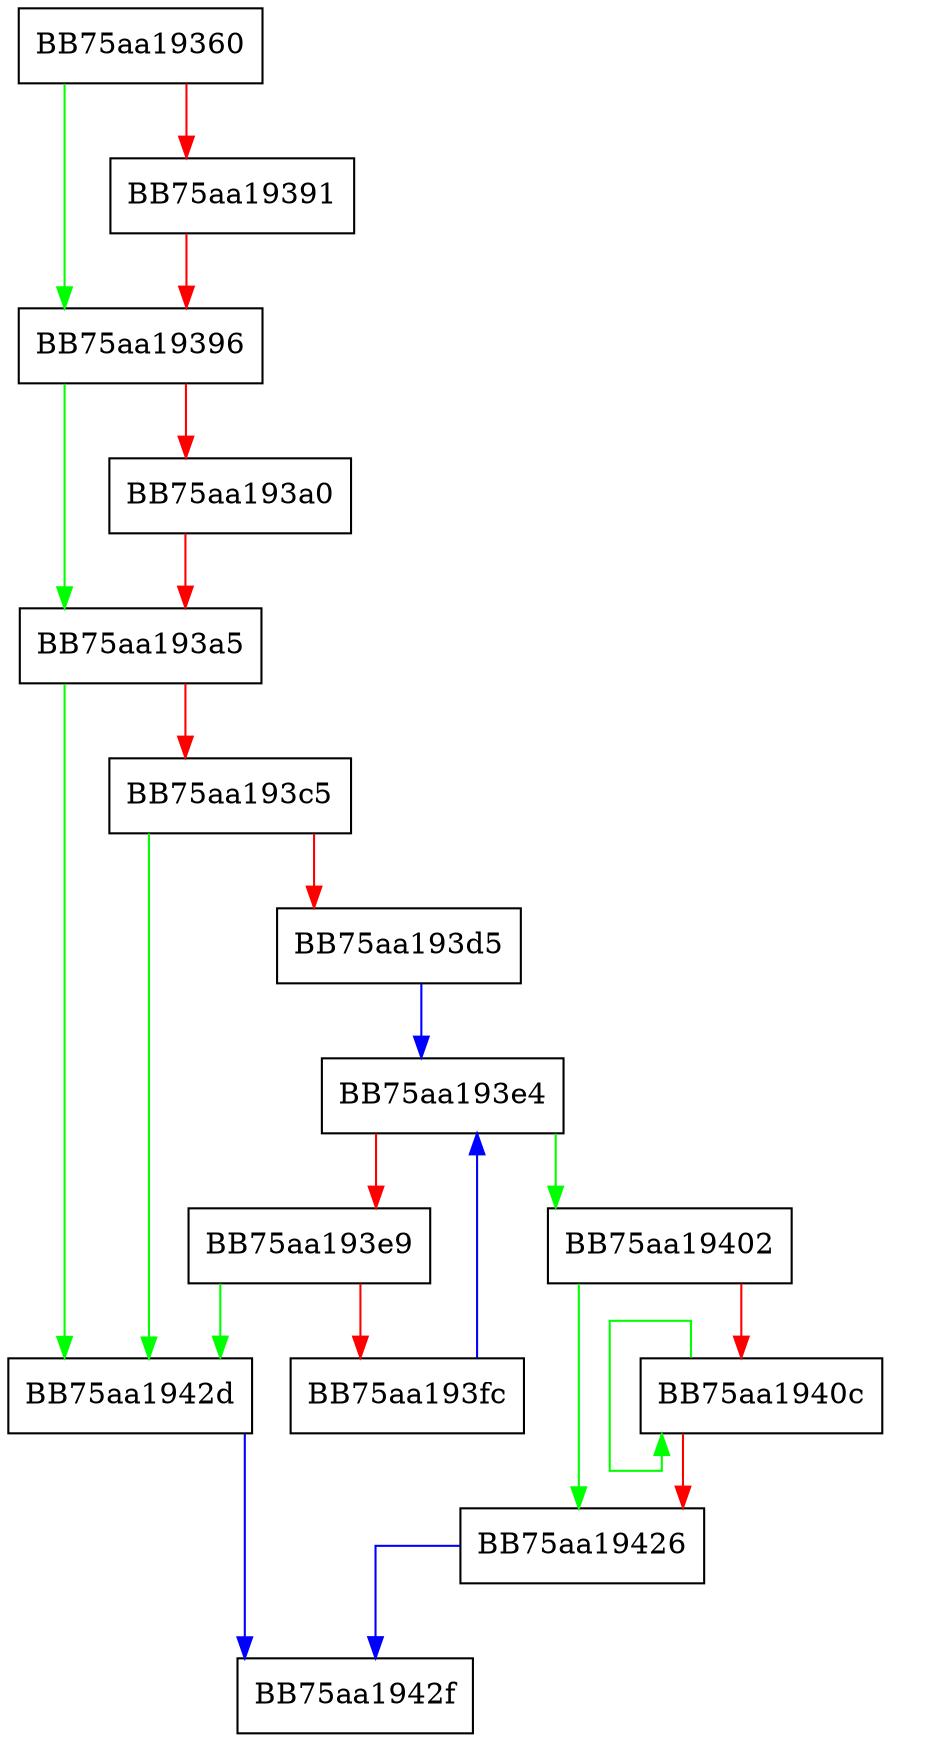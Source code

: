 digraph xray_probe_aldebaran {
  node [shape="box"];
  graph [splines=ortho];
  BB75aa19360 -> BB75aa19396 [color="green"];
  BB75aa19360 -> BB75aa19391 [color="red"];
  BB75aa19391 -> BB75aa19396 [color="red"];
  BB75aa19396 -> BB75aa193a5 [color="green"];
  BB75aa19396 -> BB75aa193a0 [color="red"];
  BB75aa193a0 -> BB75aa193a5 [color="red"];
  BB75aa193a5 -> BB75aa1942d [color="green"];
  BB75aa193a5 -> BB75aa193c5 [color="red"];
  BB75aa193c5 -> BB75aa1942d [color="green"];
  BB75aa193c5 -> BB75aa193d5 [color="red"];
  BB75aa193d5 -> BB75aa193e4 [color="blue"];
  BB75aa193e4 -> BB75aa19402 [color="green"];
  BB75aa193e4 -> BB75aa193e9 [color="red"];
  BB75aa193e9 -> BB75aa1942d [color="green"];
  BB75aa193e9 -> BB75aa193fc [color="red"];
  BB75aa193fc -> BB75aa193e4 [color="blue"];
  BB75aa19402 -> BB75aa19426 [color="green"];
  BB75aa19402 -> BB75aa1940c [color="red"];
  BB75aa1940c -> BB75aa1940c [color="green"];
  BB75aa1940c -> BB75aa19426 [color="red"];
  BB75aa19426 -> BB75aa1942f [color="blue"];
  BB75aa1942d -> BB75aa1942f [color="blue"];
}